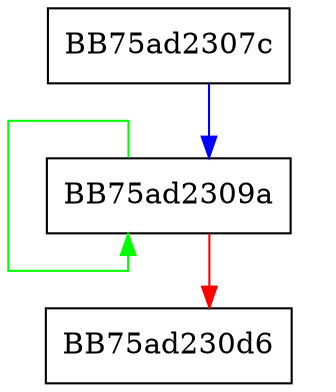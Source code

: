 digraph blake2s_init_param {
  node [shape="box"];
  graph [splines=ortho];
  BB75ad2307c -> BB75ad2309a [color="blue"];
  BB75ad2309a -> BB75ad2309a [color="green"];
  BB75ad2309a -> BB75ad230d6 [color="red"];
}